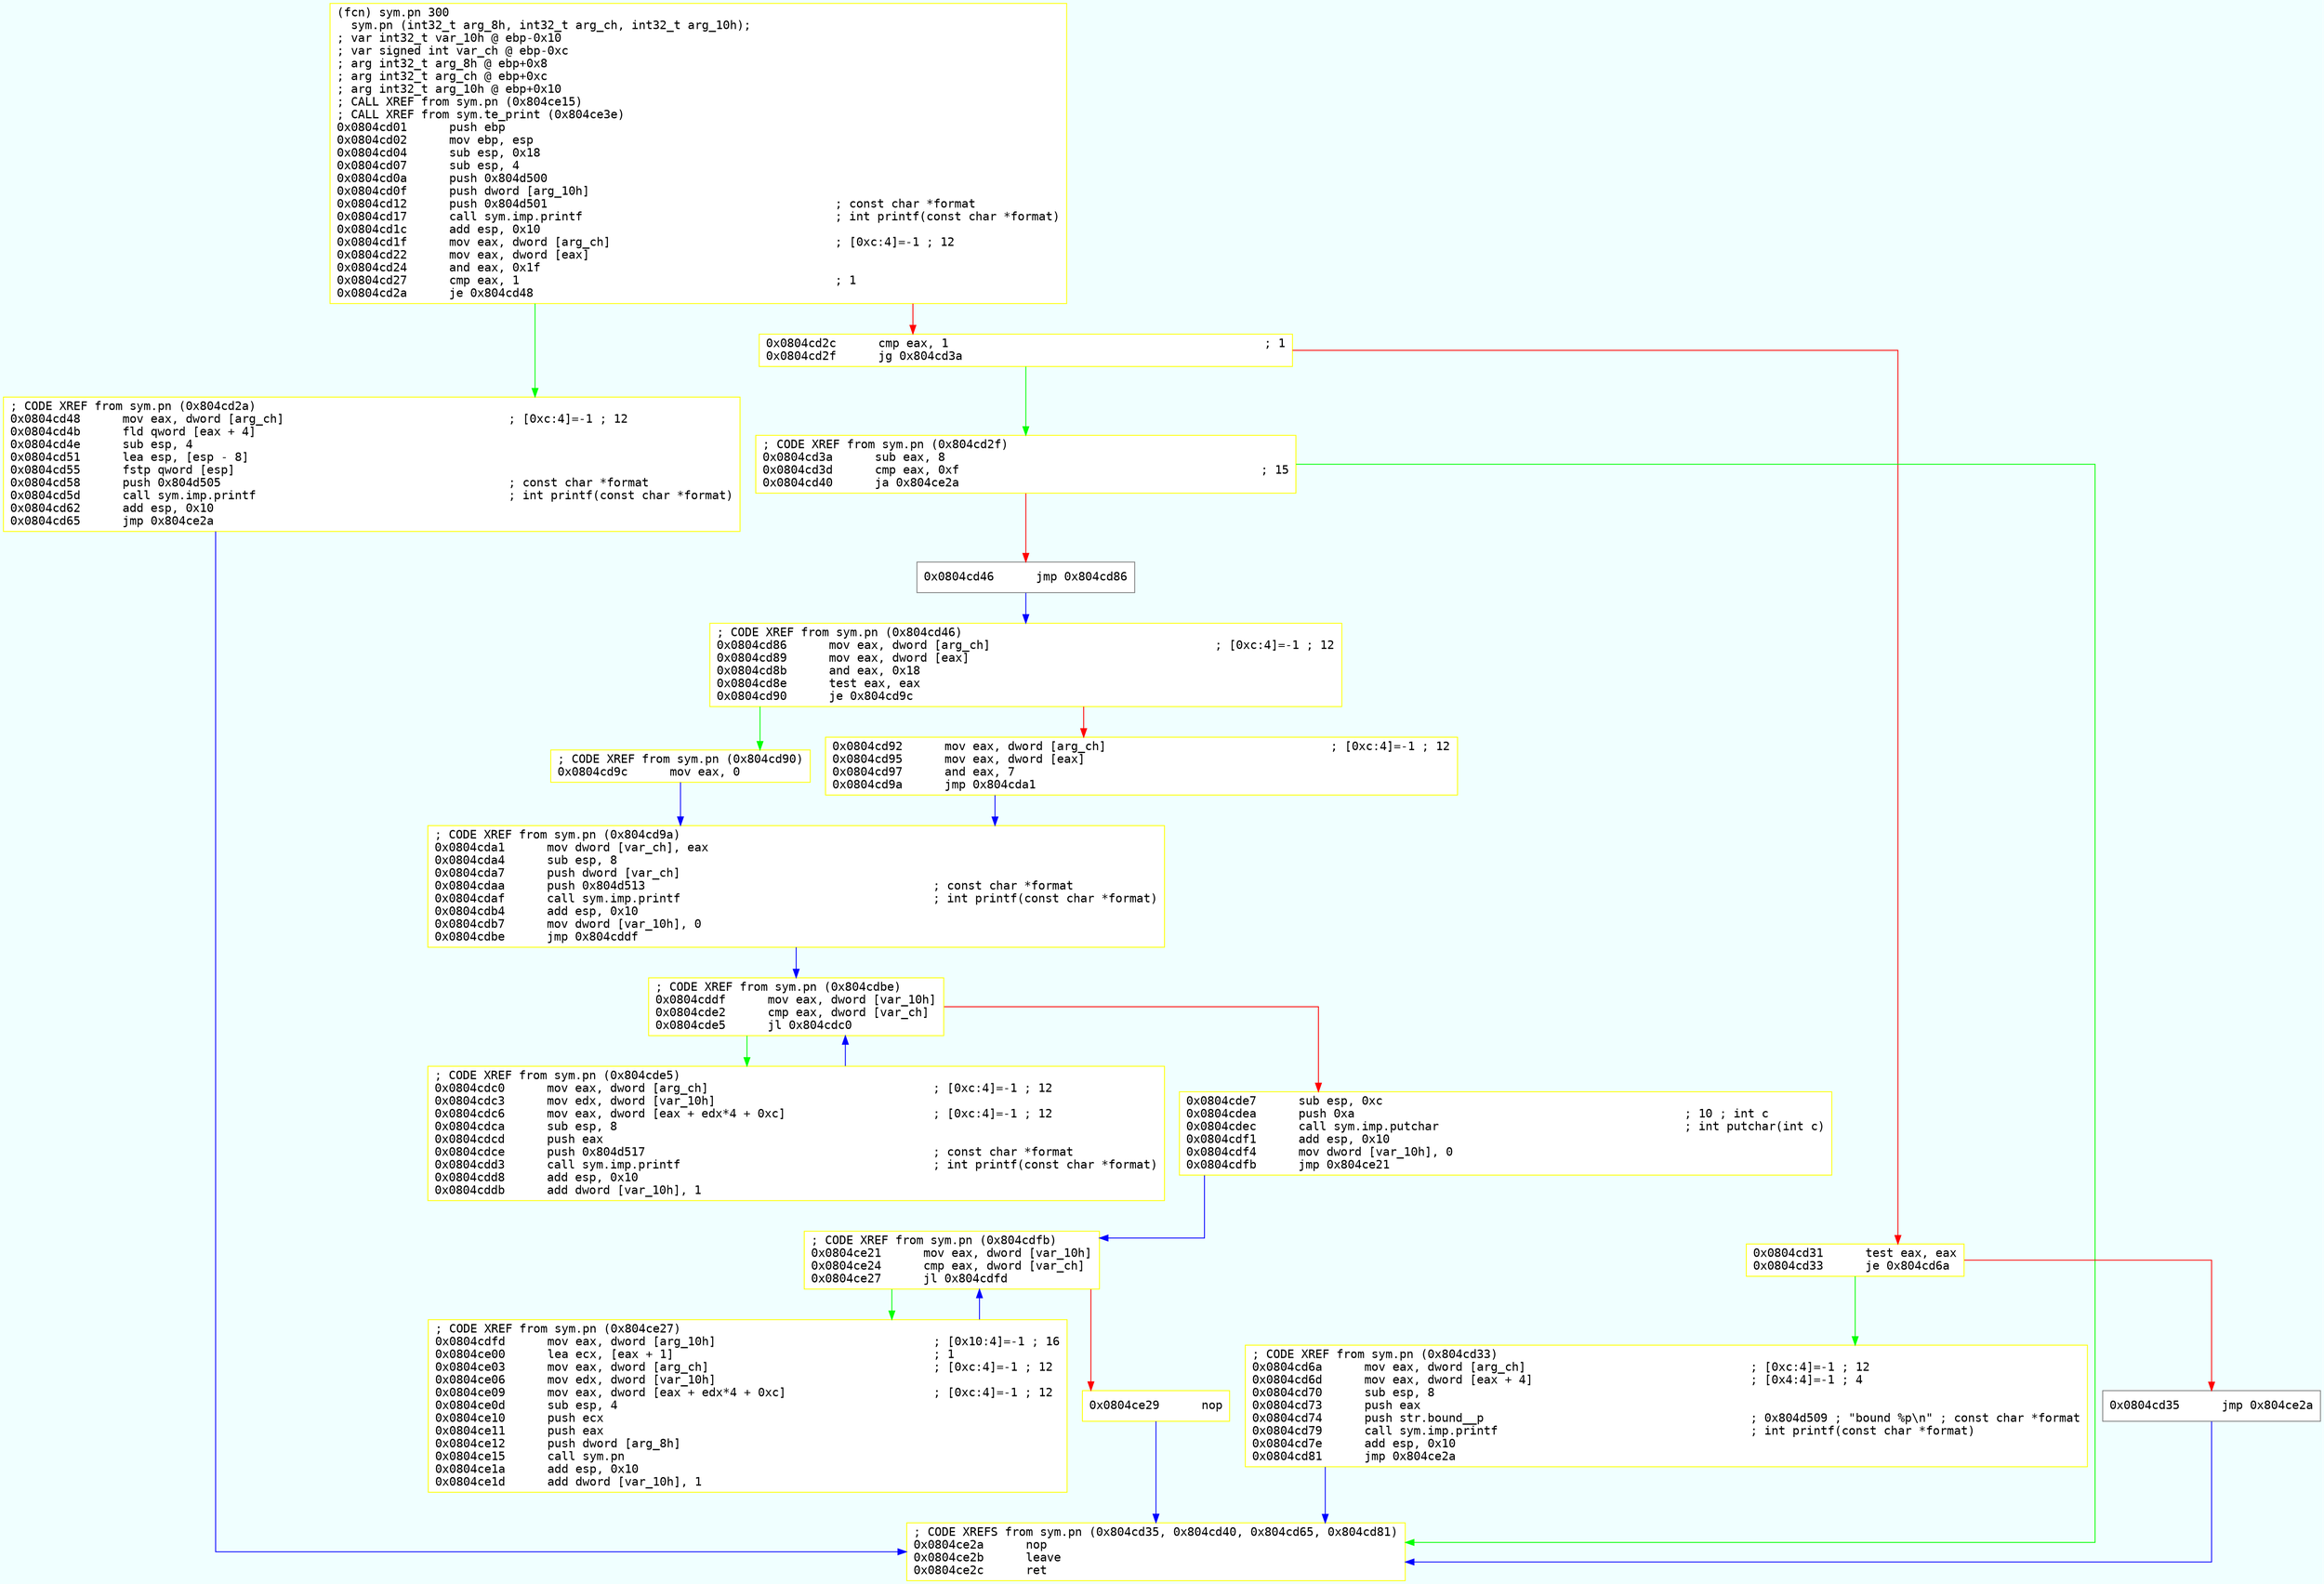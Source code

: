 digraph code {
	graph [bgcolor=azure fontsize=8 fontname="Courier" splines="ortho"];
	node [fillcolor=gray style=filled shape=box];
	edge [arrowhead="normal"];
	"0x0804cd01" -> "0x0804cd48" [color="green"];
	"0x0804cd01" -> "0x0804cd2c" [color="red"];
	"0x0804cd01" [URL="sym.pn/0x0804cd01", fillcolor="white",color="yellow", fontname="Courier",label="(fcn) sym.pn 300\l  sym.pn (int32_t arg_8h, int32_t arg_ch, int32_t arg_10h);\l; var int32_t var_10h @ ebp-0x10\l; var signed int var_ch @ ebp-0xc\l; arg int32_t arg_8h @ ebp+0x8\l; arg int32_t arg_ch @ ebp+0xc\l; arg int32_t arg_10h @ ebp+0x10\l; CALL XREF from sym.pn (0x804ce15)\l; CALL XREF from sym.te_print (0x804ce3e)\l0x0804cd01      push ebp\l0x0804cd02      mov ebp, esp\l0x0804cd04      sub esp, 0x18\l0x0804cd07      sub esp, 4\l0x0804cd0a      push 0x804d500\l0x0804cd0f      push dword [arg_10h]\l0x0804cd12      push 0x804d501                                         ; const char *format\l0x0804cd17      call sym.imp.printf                                    ; int printf(const char *format)\l0x0804cd1c      add esp, 0x10\l0x0804cd1f      mov eax, dword [arg_ch]                                ; [0xc:4]=-1 ; 12\l0x0804cd22      mov eax, dword [eax]\l0x0804cd24      and eax, 0x1f\l0x0804cd27      cmp eax, 1                                             ; 1\l0x0804cd2a      je 0x804cd48\l"]
	"0x0804cd2c" -> "0x0804cd3a" [color="green"];
	"0x0804cd2c" -> "0x0804cd31" [color="red"];
	"0x0804cd2c" [URL="sym.pn/0x0804cd2c", fillcolor="white",color="yellow", fontname="Courier",label="0x0804cd2c      cmp eax, 1                                             ; 1\l0x0804cd2f      jg 0x804cd3a\l"]
	"0x0804cd31" -> "0x0804cd6a" [color="green"];
	"0x0804cd31" -> "0x0804cd35" [color="red"];
	"0x0804cd31" [URL="sym.pn/0x0804cd31", fillcolor="white",color="yellow", fontname="Courier",label="0x0804cd31      test eax, eax\l0x0804cd33      je 0x804cd6a\l"]
	"0x0804cd35" -> "0x0804ce2a" [color="blue"];
	"0x0804cd35" [URL="sym.pn/0x0804cd35", fillcolor="white",color="#7f7f7f", fontname="Courier",label="0x0804cd35      jmp 0x804ce2a\l"]
	"0x0804cd3a" -> "0x0804ce2a" [color="green"];
	"0x0804cd3a" -> "0x0804cd46" [color="red"];
	"0x0804cd3a" [URL="sym.pn/0x0804cd3a", fillcolor="white",color="yellow", fontname="Courier",label="; CODE XREF from sym.pn (0x804cd2f)\l0x0804cd3a      sub eax, 8\l0x0804cd3d      cmp eax, 0xf                                           ; 15\l0x0804cd40      ja 0x804ce2a\l"]
	"0x0804cd46" -> "0x0804cd86" [color="blue"];
	"0x0804cd46" [URL="sym.pn/0x0804cd46", fillcolor="white",color="#7f7f7f", fontname="Courier",label="0x0804cd46      jmp 0x804cd86\l"]
	"0x0804cd48" -> "0x0804ce2a" [color="blue"];
	"0x0804cd48" [URL="sym.pn/0x0804cd48", fillcolor="white",color="yellow", fontname="Courier",label="; CODE XREF from sym.pn (0x804cd2a)\l0x0804cd48      mov eax, dword [arg_ch]                                ; [0xc:4]=-1 ; 12\l0x0804cd4b      fld qword [eax + 4]\l0x0804cd4e      sub esp, 4\l0x0804cd51      lea esp, [esp - 8]\l0x0804cd55      fstp qword [esp]\l0x0804cd58      push 0x804d505                                         ; const char *format\l0x0804cd5d      call sym.imp.printf                                    ; int printf(const char *format)\l0x0804cd62      add esp, 0x10\l0x0804cd65      jmp 0x804ce2a\l"]
	"0x0804cd6a" -> "0x0804ce2a" [color="blue"];
	"0x0804cd6a" [URL="sym.pn/0x0804cd6a", fillcolor="white",color="yellow", fontname="Courier",label="; CODE XREF from sym.pn (0x804cd33)\l0x0804cd6a      mov eax, dword [arg_ch]                                ; [0xc:4]=-1 ; 12\l0x0804cd6d      mov eax, dword [eax + 4]                               ; [0x4:4]=-1 ; 4\l0x0804cd70      sub esp, 8\l0x0804cd73      push eax\l0x0804cd74      push str.bound__p                                      ; 0x804d509 ; \"bound %p\\n\" ; const char *format\l0x0804cd79      call sym.imp.printf                                    ; int printf(const char *format)\l0x0804cd7e      add esp, 0x10\l0x0804cd81      jmp 0x804ce2a\l"]
	"0x0804cd86" -> "0x0804cd9c" [color="green"];
	"0x0804cd86" -> "0x0804cd92" [color="red"];
	"0x0804cd86" [URL="sym.pn/0x0804cd86", fillcolor="white",color="yellow", fontname="Courier",label="; CODE XREF from sym.pn (0x804cd46)\l0x0804cd86      mov eax, dword [arg_ch]                                ; [0xc:4]=-1 ; 12\l0x0804cd89      mov eax, dword [eax]\l0x0804cd8b      and eax, 0x18\l0x0804cd8e      test eax, eax\l0x0804cd90      je 0x804cd9c\l"]
	"0x0804cd92" -> "0x0804cda1" [color="blue"];
	"0x0804cd92" [URL="sym.pn/0x0804cd92", fillcolor="white",color="yellow", fontname="Courier",label="0x0804cd92      mov eax, dword [arg_ch]                                ; [0xc:4]=-1 ; 12\l0x0804cd95      mov eax, dword [eax]\l0x0804cd97      and eax, 7\l0x0804cd9a      jmp 0x804cda1\l"]
	"0x0804cd9c" -> "0x0804cda1" [color="blue"];
	"0x0804cd9c" [URL="sym.pn/0x0804cd9c", fillcolor="white",color="yellow", fontname="Courier",label="; CODE XREF from sym.pn (0x804cd90)\l0x0804cd9c      mov eax, 0\l"]
	"0x0804cda1" -> "0x0804cddf" [color="blue"];
	"0x0804cda1" [URL="sym.pn/0x0804cda1", fillcolor="white",color="yellow", fontname="Courier",label="; CODE XREF from sym.pn (0x804cd9a)\l0x0804cda1      mov dword [var_ch], eax\l0x0804cda4      sub esp, 8\l0x0804cda7      push dword [var_ch]\l0x0804cdaa      push 0x804d513                                         ; const char *format\l0x0804cdaf      call sym.imp.printf                                    ; int printf(const char *format)\l0x0804cdb4      add esp, 0x10\l0x0804cdb7      mov dword [var_10h], 0\l0x0804cdbe      jmp 0x804cddf\l"]
	"0x0804cdc0" -> "0x0804cddf" [color="blue"];
	"0x0804cdc0" [URL="sym.pn/0x0804cdc0", fillcolor="white",color="yellow", fontname="Courier",label="; CODE XREF from sym.pn (0x804cde5)\l0x0804cdc0      mov eax, dword [arg_ch]                                ; [0xc:4]=-1 ; 12\l0x0804cdc3      mov edx, dword [var_10h]\l0x0804cdc6      mov eax, dword [eax + edx*4 + 0xc]                     ; [0xc:4]=-1 ; 12\l0x0804cdca      sub esp, 8\l0x0804cdcd      push eax\l0x0804cdce      push 0x804d517                                         ; const char *format\l0x0804cdd3      call sym.imp.printf                                    ; int printf(const char *format)\l0x0804cdd8      add esp, 0x10\l0x0804cddb      add dword [var_10h], 1\l"]
	"0x0804cddf" -> "0x0804cdc0" [color="green"];
	"0x0804cddf" -> "0x0804cde7" [color="red"];
	"0x0804cddf" [URL="sym.pn/0x0804cddf", fillcolor="white",color="yellow", fontname="Courier",label="; CODE XREF from sym.pn (0x804cdbe)\l0x0804cddf      mov eax, dword [var_10h]\l0x0804cde2      cmp eax, dword [var_ch]\l0x0804cde5      jl 0x804cdc0\l"]
	"0x0804cde7" -> "0x0804ce21" [color="blue"];
	"0x0804cde7" [URL="sym.pn/0x0804cde7", fillcolor="white",color="yellow", fontname="Courier",label="0x0804cde7      sub esp, 0xc\l0x0804cdea      push 0xa                                               ; 10 ; int c\l0x0804cdec      call sym.imp.putchar                                   ; int putchar(int c)\l0x0804cdf1      add esp, 0x10\l0x0804cdf4      mov dword [var_10h], 0\l0x0804cdfb      jmp 0x804ce21\l"]
	"0x0804cdfd" -> "0x0804ce21" [color="blue"];
	"0x0804cdfd" [URL="sym.pn/0x0804cdfd", fillcolor="white",color="yellow", fontname="Courier",label="; CODE XREF from sym.pn (0x804ce27)\l0x0804cdfd      mov eax, dword [arg_10h]                               ; [0x10:4]=-1 ; 16\l0x0804ce00      lea ecx, [eax + 1]                                     ; 1\l0x0804ce03      mov eax, dword [arg_ch]                                ; [0xc:4]=-1 ; 12\l0x0804ce06      mov edx, dword [var_10h]\l0x0804ce09      mov eax, dword [eax + edx*4 + 0xc]                     ; [0xc:4]=-1 ; 12\l0x0804ce0d      sub esp, 4\l0x0804ce10      push ecx\l0x0804ce11      push eax\l0x0804ce12      push dword [arg_8h]\l0x0804ce15      call sym.pn\l0x0804ce1a      add esp, 0x10\l0x0804ce1d      add dword [var_10h], 1\l"]
	"0x0804ce21" -> "0x0804cdfd" [color="green"];
	"0x0804ce21" -> "0x0804ce29" [color="red"];
	"0x0804ce21" [URL="sym.pn/0x0804ce21", fillcolor="white",color="yellow", fontname="Courier",label="; CODE XREF from sym.pn (0x804cdfb)\l0x0804ce21      mov eax, dword [var_10h]\l0x0804ce24      cmp eax, dword [var_ch]\l0x0804ce27      jl 0x804cdfd\l"]
	"0x0804ce29" -> "0x0804ce2a" [color="blue"];
	"0x0804ce29" [URL="sym.pn/0x0804ce29", fillcolor="white",color="yellow", fontname="Courier",label="0x0804ce29      nop\l"]
	"0x0804ce2a" [URL="sym.pn/0x0804ce2a", fillcolor="white",color="yellow", fontname="Courier",label="; CODE XREFS from sym.pn (0x804cd35, 0x804cd40, 0x804cd65, 0x804cd81)\l0x0804ce2a      nop\l0x0804ce2b      leave\l0x0804ce2c      ret\l"]
}
